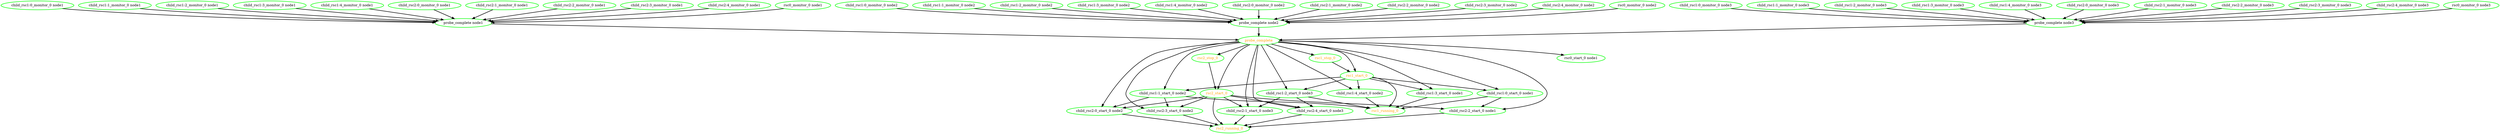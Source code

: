 digraph "g" {
"child_rsc1:0_monitor_0 node1" -> "probe_complete node1" [ style = bold]
"child_rsc1:0_monitor_0 node1" [ style=bold color="green" fontcolor="black"  ]
"child_rsc1:0_monitor_0 node2" -> "probe_complete node2" [ style = bold]
"child_rsc1:0_monitor_0 node2" [ style=bold color="green" fontcolor="black"  ]
"child_rsc1:0_monitor_0 node3" -> "probe_complete node3" [ style = bold]
"child_rsc1:0_monitor_0 node3" [ style=bold color="green" fontcolor="black"  ]
"child_rsc1:0_start_0 node1" -> "child_rsc2:2_start_0 node1" [ style = bold]
"child_rsc1:0_start_0 node1" -> "rsc1_running_0" [ style = bold]
"child_rsc1:0_start_0 node1" [ style=bold color="green" fontcolor="black"  ]
"child_rsc1:1_monitor_0 node1" -> "probe_complete node1" [ style = bold]
"child_rsc1:1_monitor_0 node1" [ style=bold color="green" fontcolor="black"  ]
"child_rsc1:1_monitor_0 node2" -> "probe_complete node2" [ style = bold]
"child_rsc1:1_monitor_0 node2" [ style=bold color="green" fontcolor="black"  ]
"child_rsc1:1_monitor_0 node3" -> "probe_complete node3" [ style = bold]
"child_rsc1:1_monitor_0 node3" [ style=bold color="green" fontcolor="black"  ]
"child_rsc1:1_start_0 node2" -> "child_rsc2:0_start_0 node2" [ style = bold]
"child_rsc1:1_start_0 node2" -> "child_rsc2:3_start_0 node2" [ style = bold]
"child_rsc1:1_start_0 node2" -> "rsc1_running_0" [ style = bold]
"child_rsc1:1_start_0 node2" [ style=bold color="green" fontcolor="black"  ]
"child_rsc1:2_monitor_0 node1" -> "probe_complete node1" [ style = bold]
"child_rsc1:2_monitor_0 node1" [ style=bold color="green" fontcolor="black"  ]
"child_rsc1:2_monitor_0 node2" -> "probe_complete node2" [ style = bold]
"child_rsc1:2_monitor_0 node2" [ style=bold color="green" fontcolor="black"  ]
"child_rsc1:2_monitor_0 node3" -> "probe_complete node3" [ style = bold]
"child_rsc1:2_monitor_0 node3" [ style=bold color="green" fontcolor="black"  ]
"child_rsc1:2_start_0 node3" -> "child_rsc2:1_start_0 node3" [ style = bold]
"child_rsc1:2_start_0 node3" -> "child_rsc2:4_start_0 node3" [ style = bold]
"child_rsc1:2_start_0 node3" -> "rsc1_running_0" [ style = bold]
"child_rsc1:2_start_0 node3" [ style=bold color="green" fontcolor="black"  ]
"child_rsc1:3_monitor_0 node1" -> "probe_complete node1" [ style = bold]
"child_rsc1:3_monitor_0 node1" [ style=bold color="green" fontcolor="black"  ]
"child_rsc1:3_monitor_0 node2" -> "probe_complete node2" [ style = bold]
"child_rsc1:3_monitor_0 node2" [ style=bold color="green" fontcolor="black"  ]
"child_rsc1:3_monitor_0 node3" -> "probe_complete node3" [ style = bold]
"child_rsc1:3_monitor_0 node3" [ style=bold color="green" fontcolor="black"  ]
"child_rsc1:3_start_0 node1" -> "rsc1_running_0" [ style = bold]
"child_rsc1:3_start_0 node1" [ style=bold color="green" fontcolor="black"  ]
"child_rsc1:4_monitor_0 node1" -> "probe_complete node1" [ style = bold]
"child_rsc1:4_monitor_0 node1" [ style=bold color="green" fontcolor="black"  ]
"child_rsc1:4_monitor_0 node2" -> "probe_complete node2" [ style = bold]
"child_rsc1:4_monitor_0 node2" [ style=bold color="green" fontcolor="black"  ]
"child_rsc1:4_monitor_0 node3" -> "probe_complete node3" [ style = bold]
"child_rsc1:4_monitor_0 node3" [ style=bold color="green" fontcolor="black"  ]
"child_rsc1:4_start_0 node2" -> "rsc1_running_0" [ style = bold]
"child_rsc1:4_start_0 node2" [ style=bold color="green" fontcolor="black"  ]
"child_rsc2:0_monitor_0 node1" -> "probe_complete node1" [ style = bold]
"child_rsc2:0_monitor_0 node1" [ style=bold color="green" fontcolor="black"  ]
"child_rsc2:0_monitor_0 node2" -> "probe_complete node2" [ style = bold]
"child_rsc2:0_monitor_0 node2" [ style=bold color="green" fontcolor="black"  ]
"child_rsc2:0_monitor_0 node3" -> "probe_complete node3" [ style = bold]
"child_rsc2:0_monitor_0 node3" [ style=bold color="green" fontcolor="black"  ]
"child_rsc2:0_start_0 node2" -> "rsc2_running_0" [ style = bold]
"child_rsc2:0_start_0 node2" [ style=bold color="green" fontcolor="black"  ]
"child_rsc2:1_monitor_0 node1" -> "probe_complete node1" [ style = bold]
"child_rsc2:1_monitor_0 node1" [ style=bold color="green" fontcolor="black"  ]
"child_rsc2:1_monitor_0 node2" -> "probe_complete node2" [ style = bold]
"child_rsc2:1_monitor_0 node2" [ style=bold color="green" fontcolor="black"  ]
"child_rsc2:1_monitor_0 node3" -> "probe_complete node3" [ style = bold]
"child_rsc2:1_monitor_0 node3" [ style=bold color="green" fontcolor="black"  ]
"child_rsc2:1_start_0 node3" -> "rsc2_running_0" [ style = bold]
"child_rsc2:1_start_0 node3" [ style=bold color="green" fontcolor="black"  ]
"child_rsc2:2_monitor_0 node1" -> "probe_complete node1" [ style = bold]
"child_rsc2:2_monitor_0 node1" [ style=bold color="green" fontcolor="black"  ]
"child_rsc2:2_monitor_0 node2" -> "probe_complete node2" [ style = bold]
"child_rsc2:2_monitor_0 node2" [ style=bold color="green" fontcolor="black"  ]
"child_rsc2:2_monitor_0 node3" -> "probe_complete node3" [ style = bold]
"child_rsc2:2_monitor_0 node3" [ style=bold color="green" fontcolor="black"  ]
"child_rsc2:2_start_0 node1" -> "rsc2_running_0" [ style = bold]
"child_rsc2:2_start_0 node1" [ style=bold color="green" fontcolor="black"  ]
"child_rsc2:3_monitor_0 node1" -> "probe_complete node1" [ style = bold]
"child_rsc2:3_monitor_0 node1" [ style=bold color="green" fontcolor="black"  ]
"child_rsc2:3_monitor_0 node2" -> "probe_complete node2" [ style = bold]
"child_rsc2:3_monitor_0 node2" [ style=bold color="green" fontcolor="black"  ]
"child_rsc2:3_monitor_0 node3" -> "probe_complete node3" [ style = bold]
"child_rsc2:3_monitor_0 node3" [ style=bold color="green" fontcolor="black"  ]
"child_rsc2:3_start_0 node2" -> "rsc2_running_0" [ style = bold]
"child_rsc2:3_start_0 node2" [ style=bold color="green" fontcolor="black"  ]
"child_rsc2:4_monitor_0 node1" -> "probe_complete node1" [ style = bold]
"child_rsc2:4_monitor_0 node1" [ style=bold color="green" fontcolor="black"  ]
"child_rsc2:4_monitor_0 node2" -> "probe_complete node2" [ style = bold]
"child_rsc2:4_monitor_0 node2" [ style=bold color="green" fontcolor="black"  ]
"child_rsc2:4_monitor_0 node3" -> "probe_complete node3" [ style = bold]
"child_rsc2:4_monitor_0 node3" [ style=bold color="green" fontcolor="black"  ]
"child_rsc2:4_start_0 node3" -> "rsc2_running_0" [ style = bold]
"child_rsc2:4_start_0 node3" [ style=bold color="green" fontcolor="black"  ]
"probe_complete node1" -> "probe_complete" [ style = bold]
"probe_complete node1" [ style=bold color="green" fontcolor="black"  ]
"probe_complete node2" -> "probe_complete" [ style = bold]
"probe_complete node2" [ style=bold color="green" fontcolor="black"  ]
"probe_complete node3" -> "probe_complete" [ style = bold]
"probe_complete node3" [ style=bold color="green" fontcolor="black"  ]
"probe_complete" -> "child_rsc1:0_start_0 node1" [ style = bold]
"probe_complete" -> "child_rsc1:1_start_0 node2" [ style = bold]
"probe_complete" -> "child_rsc1:2_start_0 node3" [ style = bold]
"probe_complete" -> "child_rsc1:3_start_0 node1" [ style = bold]
"probe_complete" -> "child_rsc1:4_start_0 node2" [ style = bold]
"probe_complete" -> "child_rsc2:0_start_0 node2" [ style = bold]
"probe_complete" -> "child_rsc2:1_start_0 node3" [ style = bold]
"probe_complete" -> "child_rsc2:2_start_0 node1" [ style = bold]
"probe_complete" -> "child_rsc2:3_start_0 node2" [ style = bold]
"probe_complete" -> "child_rsc2:4_start_0 node3" [ style = bold]
"probe_complete" -> "rsc0_start_0 node1" [ style = bold]
"probe_complete" -> "rsc1_start_0" [ style = bold]
"probe_complete" -> "rsc1_stop_0" [ style = bold]
"probe_complete" -> "rsc2_start_0" [ style = bold]
"probe_complete" -> "rsc2_stop_0" [ style = bold]
"probe_complete" [ style=bold color="green" fontcolor="orange"  ]
"rsc0_monitor_0 node1" -> "probe_complete node1" [ style = bold]
"rsc0_monitor_0 node1" [ style=bold color="green" fontcolor="black"  ]
"rsc0_monitor_0 node2" -> "probe_complete node2" [ style = bold]
"rsc0_monitor_0 node2" [ style=bold color="green" fontcolor="black"  ]
"rsc0_monitor_0 node3" -> "probe_complete node3" [ style = bold]
"rsc0_monitor_0 node3" [ style=bold color="green" fontcolor="black"  ]
"rsc0_start_0 node1" [ style=bold color="green" fontcolor="black"  ]
"rsc1_running_0" [ style=bold color="green" fontcolor="orange"  ]
"rsc1_start_0" -> "child_rsc1:0_start_0 node1" [ style = bold]
"rsc1_start_0" -> "child_rsc1:1_start_0 node2" [ style = bold]
"rsc1_start_0" -> "child_rsc1:2_start_0 node3" [ style = bold]
"rsc1_start_0" -> "child_rsc1:3_start_0 node1" [ style = bold]
"rsc1_start_0" -> "child_rsc1:4_start_0 node2" [ style = bold]
"rsc1_start_0" -> "rsc1_running_0" [ style = bold]
"rsc1_start_0" [ style=bold color="green" fontcolor="orange"  ]
"rsc1_stop_0" -> "rsc1_start_0" [ style = bold]
"rsc1_stop_0" [ style=bold color="green" fontcolor="orange"  ]
"rsc2_running_0" [ style=bold color="green" fontcolor="orange"  ]
"rsc2_start_0" -> "child_rsc2:0_start_0 node2" [ style = bold]
"rsc2_start_0" -> "child_rsc2:1_start_0 node3" [ style = bold]
"rsc2_start_0" -> "child_rsc2:2_start_0 node1" [ style = bold]
"rsc2_start_0" -> "child_rsc2:3_start_0 node2" [ style = bold]
"rsc2_start_0" -> "child_rsc2:4_start_0 node3" [ style = bold]
"rsc2_start_0" -> "rsc2_running_0" [ style = bold]
"rsc2_start_0" [ style=bold color="green" fontcolor="orange"  ]
"rsc2_stop_0" -> "rsc2_start_0" [ style = bold]
"rsc2_stop_0" [ style=bold color="green" fontcolor="orange"  ]
}
